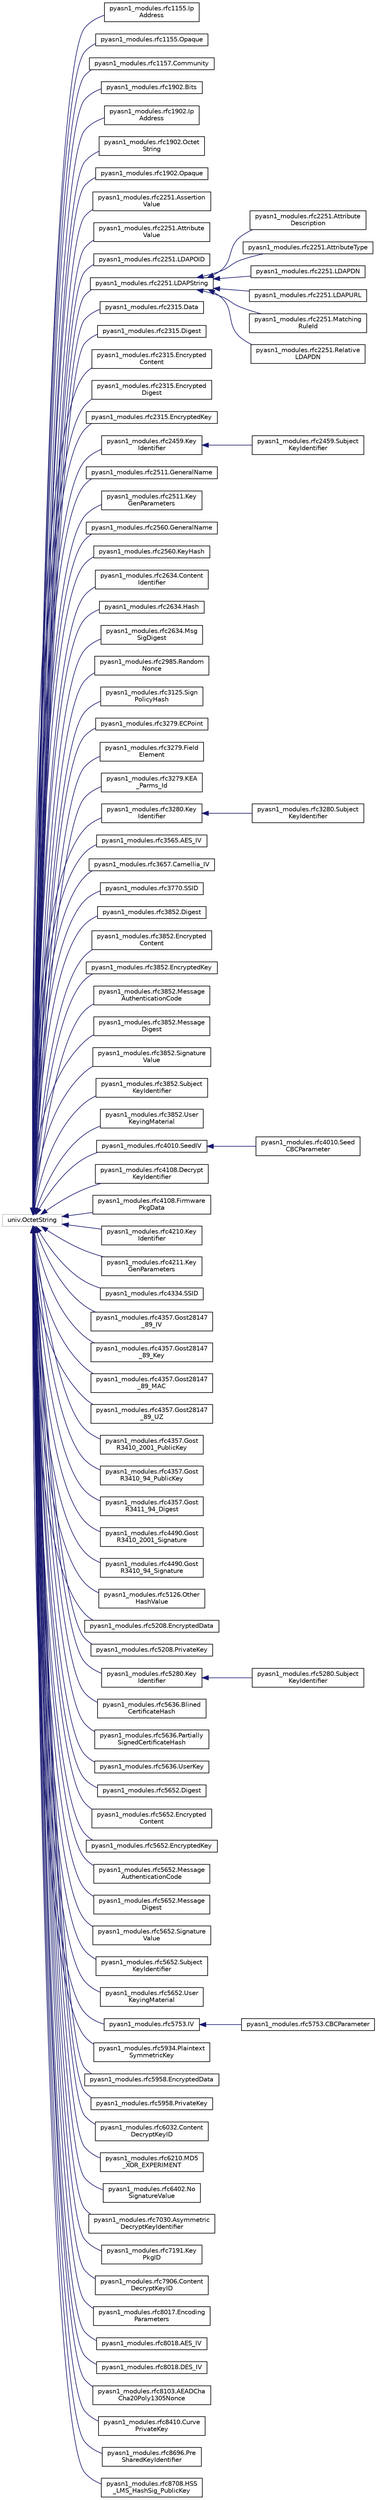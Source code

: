 digraph "Graphical Class Hierarchy"
{
 // LATEX_PDF_SIZE
  edge [fontname="Helvetica",fontsize="10",labelfontname="Helvetica",labelfontsize="10"];
  node [fontname="Helvetica",fontsize="10",shape=record];
  rankdir="LR";
  Node9954 [label="univ.OctetString",height=0.2,width=0.4,color="grey75", fillcolor="white", style="filled",tooltip=" "];
  Node9954 -> Node0 [dir="back",color="midnightblue",fontsize="10",style="solid",fontname="Helvetica"];
  Node0 [label="pyasn1_modules.rfc1155.Ip\lAddress",height=0.2,width=0.4,color="black", fillcolor="white", style="filled",URL="$classpyasn1__modules_1_1rfc1155_1_1IpAddress.html",tooltip=" "];
  Node9954 -> Node9956 [dir="back",color="midnightblue",fontsize="10",style="solid",fontname="Helvetica"];
  Node9956 [label="pyasn1_modules.rfc1155.Opaque",height=0.2,width=0.4,color="black", fillcolor="white", style="filled",URL="$classpyasn1__modules_1_1rfc1155_1_1Opaque.html",tooltip=" "];
  Node9954 -> Node9957 [dir="back",color="midnightblue",fontsize="10",style="solid",fontname="Helvetica"];
  Node9957 [label="pyasn1_modules.rfc1157.Community",height=0.2,width=0.4,color="black", fillcolor="white", style="filled",URL="$classpyasn1__modules_1_1rfc1157_1_1Community.html",tooltip=" "];
  Node9954 -> Node9958 [dir="back",color="midnightblue",fontsize="10",style="solid",fontname="Helvetica"];
  Node9958 [label="pyasn1_modules.rfc1902.Bits",height=0.2,width=0.4,color="black", fillcolor="white", style="filled",URL="$classpyasn1__modules_1_1rfc1902_1_1Bits.html",tooltip=" "];
  Node9954 -> Node9959 [dir="back",color="midnightblue",fontsize="10",style="solid",fontname="Helvetica"];
  Node9959 [label="pyasn1_modules.rfc1902.Ip\lAddress",height=0.2,width=0.4,color="black", fillcolor="white", style="filled",URL="$classpyasn1__modules_1_1rfc1902_1_1IpAddress.html",tooltip=" "];
  Node9954 -> Node9960 [dir="back",color="midnightblue",fontsize="10",style="solid",fontname="Helvetica"];
  Node9960 [label="pyasn1_modules.rfc1902.Octet\lString",height=0.2,width=0.4,color="black", fillcolor="white", style="filled",URL="$classpyasn1__modules_1_1rfc1902_1_1OctetString.html",tooltip=" "];
  Node9954 -> Node9961 [dir="back",color="midnightblue",fontsize="10",style="solid",fontname="Helvetica"];
  Node9961 [label="pyasn1_modules.rfc1902.Opaque",height=0.2,width=0.4,color="black", fillcolor="white", style="filled",URL="$classpyasn1__modules_1_1rfc1902_1_1Opaque.html",tooltip=" "];
  Node9954 -> Node9962 [dir="back",color="midnightblue",fontsize="10",style="solid",fontname="Helvetica"];
  Node9962 [label="pyasn1_modules.rfc2251.Assertion\lValue",height=0.2,width=0.4,color="black", fillcolor="white", style="filled",URL="$classpyasn1__modules_1_1rfc2251_1_1AssertionValue.html",tooltip=" "];
  Node9954 -> Node9963 [dir="back",color="midnightblue",fontsize="10",style="solid",fontname="Helvetica"];
  Node9963 [label="pyasn1_modules.rfc2251.Attribute\lValue",height=0.2,width=0.4,color="black", fillcolor="white", style="filled",URL="$classpyasn1__modules_1_1rfc2251_1_1AttributeValue.html",tooltip=" "];
  Node9954 -> Node9964 [dir="back",color="midnightblue",fontsize="10",style="solid",fontname="Helvetica"];
  Node9964 [label="pyasn1_modules.rfc2251.LDAPOID",height=0.2,width=0.4,color="black", fillcolor="white", style="filled",URL="$classpyasn1__modules_1_1rfc2251_1_1LDAPOID.html",tooltip=" "];
  Node9954 -> Node9965 [dir="back",color="midnightblue",fontsize="10",style="solid",fontname="Helvetica"];
  Node9965 [label="pyasn1_modules.rfc2251.LDAPString",height=0.2,width=0.4,color="black", fillcolor="white", style="filled",URL="$classpyasn1__modules_1_1rfc2251_1_1LDAPString.html",tooltip=" "];
  Node9965 -> Node9966 [dir="back",color="midnightblue",fontsize="10",style="solid",fontname="Helvetica"];
  Node9966 [label="pyasn1_modules.rfc2251.Attribute\lDescription",height=0.2,width=0.4,color="black", fillcolor="white", style="filled",URL="$classpyasn1__modules_1_1rfc2251_1_1AttributeDescription.html",tooltip=" "];
  Node9965 -> Node9967 [dir="back",color="midnightblue",fontsize="10",style="solid",fontname="Helvetica"];
  Node9967 [label="pyasn1_modules.rfc2251.AttributeType",height=0.2,width=0.4,color="black", fillcolor="white", style="filled",URL="$classpyasn1__modules_1_1rfc2251_1_1AttributeType.html",tooltip=" "];
  Node9965 -> Node9968 [dir="back",color="midnightblue",fontsize="10",style="solid",fontname="Helvetica"];
  Node9968 [label="pyasn1_modules.rfc2251.LDAPDN",height=0.2,width=0.4,color="black", fillcolor="white", style="filled",URL="$classpyasn1__modules_1_1rfc2251_1_1LDAPDN.html",tooltip=" "];
  Node9965 -> Node9969 [dir="back",color="midnightblue",fontsize="10",style="solid",fontname="Helvetica"];
  Node9969 [label="pyasn1_modules.rfc2251.LDAPURL",height=0.2,width=0.4,color="black", fillcolor="white", style="filled",URL="$classpyasn1__modules_1_1rfc2251_1_1LDAPURL.html",tooltip=" "];
  Node9965 -> Node9970 [dir="back",color="midnightblue",fontsize="10",style="solid",fontname="Helvetica"];
  Node9970 [label="pyasn1_modules.rfc2251.Matching\lRuleId",height=0.2,width=0.4,color="black", fillcolor="white", style="filled",URL="$classpyasn1__modules_1_1rfc2251_1_1MatchingRuleId.html",tooltip=" "];
  Node9965 -> Node9971 [dir="back",color="midnightblue",fontsize="10",style="solid",fontname="Helvetica"];
  Node9971 [label="pyasn1_modules.rfc2251.Relative\lLDAPDN",height=0.2,width=0.4,color="black", fillcolor="white", style="filled",URL="$classpyasn1__modules_1_1rfc2251_1_1RelativeLDAPDN.html",tooltip=" "];
  Node9954 -> Node9972 [dir="back",color="midnightblue",fontsize="10",style="solid",fontname="Helvetica"];
  Node9972 [label="pyasn1_modules.rfc2315.Data",height=0.2,width=0.4,color="black", fillcolor="white", style="filled",URL="$classpyasn1__modules_1_1rfc2315_1_1Data.html",tooltip=" "];
  Node9954 -> Node9973 [dir="back",color="midnightblue",fontsize="10",style="solid",fontname="Helvetica"];
  Node9973 [label="pyasn1_modules.rfc2315.Digest",height=0.2,width=0.4,color="black", fillcolor="white", style="filled",URL="$classpyasn1__modules_1_1rfc2315_1_1Digest.html",tooltip=" "];
  Node9954 -> Node9974 [dir="back",color="midnightblue",fontsize="10",style="solid",fontname="Helvetica"];
  Node9974 [label="pyasn1_modules.rfc2315.Encrypted\lContent",height=0.2,width=0.4,color="black", fillcolor="white", style="filled",URL="$classpyasn1__modules_1_1rfc2315_1_1EncryptedContent.html",tooltip=" "];
  Node9954 -> Node9975 [dir="back",color="midnightblue",fontsize="10",style="solid",fontname="Helvetica"];
  Node9975 [label="pyasn1_modules.rfc2315.Encrypted\lDigest",height=0.2,width=0.4,color="black", fillcolor="white", style="filled",URL="$classpyasn1__modules_1_1rfc2315_1_1EncryptedDigest.html",tooltip=" "];
  Node9954 -> Node9976 [dir="back",color="midnightblue",fontsize="10",style="solid",fontname="Helvetica"];
  Node9976 [label="pyasn1_modules.rfc2315.EncryptedKey",height=0.2,width=0.4,color="black", fillcolor="white", style="filled",URL="$classpyasn1__modules_1_1rfc2315_1_1EncryptedKey.html",tooltip=" "];
  Node9954 -> Node9977 [dir="back",color="midnightblue",fontsize="10",style="solid",fontname="Helvetica"];
  Node9977 [label="pyasn1_modules.rfc2459.Key\lIdentifier",height=0.2,width=0.4,color="black", fillcolor="white", style="filled",URL="$classpyasn1__modules_1_1rfc2459_1_1KeyIdentifier.html",tooltip=" "];
  Node9977 -> Node9978 [dir="back",color="midnightblue",fontsize="10",style="solid",fontname="Helvetica"];
  Node9978 [label="pyasn1_modules.rfc2459.Subject\lKeyIdentifier",height=0.2,width=0.4,color="black", fillcolor="white", style="filled",URL="$classpyasn1__modules_1_1rfc2459_1_1SubjectKeyIdentifier.html",tooltip=" "];
  Node9954 -> Node9979 [dir="back",color="midnightblue",fontsize="10",style="solid",fontname="Helvetica"];
  Node9979 [label="pyasn1_modules.rfc2511.GeneralName",height=0.2,width=0.4,color="black", fillcolor="white", style="filled",URL="$classpyasn1__modules_1_1rfc2511_1_1GeneralName.html",tooltip=" "];
  Node9954 -> Node9980 [dir="back",color="midnightblue",fontsize="10",style="solid",fontname="Helvetica"];
  Node9980 [label="pyasn1_modules.rfc2511.Key\lGenParameters",height=0.2,width=0.4,color="black", fillcolor="white", style="filled",URL="$classpyasn1__modules_1_1rfc2511_1_1KeyGenParameters.html",tooltip=" "];
  Node9954 -> Node9981 [dir="back",color="midnightblue",fontsize="10",style="solid",fontname="Helvetica"];
  Node9981 [label="pyasn1_modules.rfc2560.GeneralName",height=0.2,width=0.4,color="black", fillcolor="white", style="filled",URL="$classpyasn1__modules_1_1rfc2560_1_1GeneralName.html",tooltip=" "];
  Node9954 -> Node9982 [dir="back",color="midnightblue",fontsize="10",style="solid",fontname="Helvetica"];
  Node9982 [label="pyasn1_modules.rfc2560.KeyHash",height=0.2,width=0.4,color="black", fillcolor="white", style="filled",URL="$classpyasn1__modules_1_1rfc2560_1_1KeyHash.html",tooltip=" "];
  Node9954 -> Node9983 [dir="back",color="midnightblue",fontsize="10",style="solid",fontname="Helvetica"];
  Node9983 [label="pyasn1_modules.rfc2634.Content\lIdentifier",height=0.2,width=0.4,color="black", fillcolor="white", style="filled",URL="$classpyasn1__modules_1_1rfc2634_1_1ContentIdentifier.html",tooltip=" "];
  Node9954 -> Node9984 [dir="back",color="midnightblue",fontsize="10",style="solid",fontname="Helvetica"];
  Node9984 [label="pyasn1_modules.rfc2634.Hash",height=0.2,width=0.4,color="black", fillcolor="white", style="filled",URL="$classpyasn1__modules_1_1rfc2634_1_1Hash.html",tooltip=" "];
  Node9954 -> Node9985 [dir="back",color="midnightblue",fontsize="10",style="solid",fontname="Helvetica"];
  Node9985 [label="pyasn1_modules.rfc2634.Msg\lSigDigest",height=0.2,width=0.4,color="black", fillcolor="white", style="filled",URL="$classpyasn1__modules_1_1rfc2634_1_1MsgSigDigest.html",tooltip=" "];
  Node9954 -> Node9986 [dir="back",color="midnightblue",fontsize="10",style="solid",fontname="Helvetica"];
  Node9986 [label="pyasn1_modules.rfc2985.Random\lNonce",height=0.2,width=0.4,color="black", fillcolor="white", style="filled",URL="$classpyasn1__modules_1_1rfc2985_1_1RandomNonce.html",tooltip=" "];
  Node9954 -> Node9987 [dir="back",color="midnightblue",fontsize="10",style="solid",fontname="Helvetica"];
  Node9987 [label="pyasn1_modules.rfc3125.Sign\lPolicyHash",height=0.2,width=0.4,color="black", fillcolor="white", style="filled",URL="$classpyasn1__modules_1_1rfc3125_1_1SignPolicyHash.html",tooltip=" "];
  Node9954 -> Node9988 [dir="back",color="midnightblue",fontsize="10",style="solid",fontname="Helvetica"];
  Node9988 [label="pyasn1_modules.rfc3279.ECPoint",height=0.2,width=0.4,color="black", fillcolor="white", style="filled",URL="$classpyasn1__modules_1_1rfc3279_1_1ECPoint.html",tooltip=" "];
  Node9954 -> Node9989 [dir="back",color="midnightblue",fontsize="10",style="solid",fontname="Helvetica"];
  Node9989 [label="pyasn1_modules.rfc3279.Field\lElement",height=0.2,width=0.4,color="black", fillcolor="white", style="filled",URL="$classpyasn1__modules_1_1rfc3279_1_1FieldElement.html",tooltip=" "];
  Node9954 -> Node9990 [dir="back",color="midnightblue",fontsize="10",style="solid",fontname="Helvetica"];
  Node9990 [label="pyasn1_modules.rfc3279.KEA\l_Parms_Id",height=0.2,width=0.4,color="black", fillcolor="white", style="filled",URL="$classpyasn1__modules_1_1rfc3279_1_1KEA__Parms__Id.html",tooltip=" "];
  Node9954 -> Node9991 [dir="back",color="midnightblue",fontsize="10",style="solid",fontname="Helvetica"];
  Node9991 [label="pyasn1_modules.rfc3280.Key\lIdentifier",height=0.2,width=0.4,color="black", fillcolor="white", style="filled",URL="$classpyasn1__modules_1_1rfc3280_1_1KeyIdentifier.html",tooltip=" "];
  Node9991 -> Node9992 [dir="back",color="midnightblue",fontsize="10",style="solid",fontname="Helvetica"];
  Node9992 [label="pyasn1_modules.rfc3280.Subject\lKeyIdentifier",height=0.2,width=0.4,color="black", fillcolor="white", style="filled",URL="$classpyasn1__modules_1_1rfc3280_1_1SubjectKeyIdentifier.html",tooltip=" "];
  Node9954 -> Node9993 [dir="back",color="midnightblue",fontsize="10",style="solid",fontname="Helvetica"];
  Node9993 [label="pyasn1_modules.rfc3565.AES_IV",height=0.2,width=0.4,color="black", fillcolor="white", style="filled",URL="$classpyasn1__modules_1_1rfc3565_1_1AES__IV.html",tooltip=" "];
  Node9954 -> Node9994 [dir="back",color="midnightblue",fontsize="10",style="solid",fontname="Helvetica"];
  Node9994 [label="pyasn1_modules.rfc3657.Camellia_IV",height=0.2,width=0.4,color="black", fillcolor="white", style="filled",URL="$classpyasn1__modules_1_1rfc3657_1_1Camellia__IV.html",tooltip=" "];
  Node9954 -> Node9995 [dir="back",color="midnightblue",fontsize="10",style="solid",fontname="Helvetica"];
  Node9995 [label="pyasn1_modules.rfc3770.SSID",height=0.2,width=0.4,color="black", fillcolor="white", style="filled",URL="$classpyasn1__modules_1_1rfc3770_1_1SSID.html",tooltip=" "];
  Node9954 -> Node9996 [dir="back",color="midnightblue",fontsize="10",style="solid",fontname="Helvetica"];
  Node9996 [label="pyasn1_modules.rfc3852.Digest",height=0.2,width=0.4,color="black", fillcolor="white", style="filled",URL="$classpyasn1__modules_1_1rfc3852_1_1Digest.html",tooltip=" "];
  Node9954 -> Node9997 [dir="back",color="midnightblue",fontsize="10",style="solid",fontname="Helvetica"];
  Node9997 [label="pyasn1_modules.rfc3852.Encrypted\lContent",height=0.2,width=0.4,color="black", fillcolor="white", style="filled",URL="$classpyasn1__modules_1_1rfc3852_1_1EncryptedContent.html",tooltip=" "];
  Node9954 -> Node9998 [dir="back",color="midnightblue",fontsize="10",style="solid",fontname="Helvetica"];
  Node9998 [label="pyasn1_modules.rfc3852.EncryptedKey",height=0.2,width=0.4,color="black", fillcolor="white", style="filled",URL="$classpyasn1__modules_1_1rfc3852_1_1EncryptedKey.html",tooltip=" "];
  Node9954 -> Node9999 [dir="back",color="midnightblue",fontsize="10",style="solid",fontname="Helvetica"];
  Node9999 [label="pyasn1_modules.rfc3852.Message\lAuthenticationCode",height=0.2,width=0.4,color="black", fillcolor="white", style="filled",URL="$classpyasn1__modules_1_1rfc3852_1_1MessageAuthenticationCode.html",tooltip=" "];
  Node9954 -> Node10000 [dir="back",color="midnightblue",fontsize="10",style="solid",fontname="Helvetica"];
  Node10000 [label="pyasn1_modules.rfc3852.Message\lDigest",height=0.2,width=0.4,color="black", fillcolor="white", style="filled",URL="$classpyasn1__modules_1_1rfc3852_1_1MessageDigest.html",tooltip=" "];
  Node9954 -> Node10001 [dir="back",color="midnightblue",fontsize="10",style="solid",fontname="Helvetica"];
  Node10001 [label="pyasn1_modules.rfc3852.Signature\lValue",height=0.2,width=0.4,color="black", fillcolor="white", style="filled",URL="$classpyasn1__modules_1_1rfc3852_1_1SignatureValue.html",tooltip=" "];
  Node9954 -> Node10002 [dir="back",color="midnightblue",fontsize="10",style="solid",fontname="Helvetica"];
  Node10002 [label="pyasn1_modules.rfc3852.Subject\lKeyIdentifier",height=0.2,width=0.4,color="black", fillcolor="white", style="filled",URL="$classpyasn1__modules_1_1rfc3852_1_1SubjectKeyIdentifier.html",tooltip=" "];
  Node9954 -> Node10003 [dir="back",color="midnightblue",fontsize="10",style="solid",fontname="Helvetica"];
  Node10003 [label="pyasn1_modules.rfc3852.User\lKeyingMaterial",height=0.2,width=0.4,color="black", fillcolor="white", style="filled",URL="$classpyasn1__modules_1_1rfc3852_1_1UserKeyingMaterial.html",tooltip=" "];
  Node9954 -> Node10004 [dir="back",color="midnightblue",fontsize="10",style="solid",fontname="Helvetica"];
  Node10004 [label="pyasn1_modules.rfc4010.SeedIV",height=0.2,width=0.4,color="black", fillcolor="white", style="filled",URL="$classpyasn1__modules_1_1rfc4010_1_1SeedIV.html",tooltip=" "];
  Node10004 -> Node10005 [dir="back",color="midnightblue",fontsize="10",style="solid",fontname="Helvetica"];
  Node10005 [label="pyasn1_modules.rfc4010.Seed\lCBCParameter",height=0.2,width=0.4,color="black", fillcolor="white", style="filled",URL="$classpyasn1__modules_1_1rfc4010_1_1SeedCBCParameter.html",tooltip=" "];
  Node9954 -> Node10006 [dir="back",color="midnightblue",fontsize="10",style="solid",fontname="Helvetica"];
  Node10006 [label="pyasn1_modules.rfc4108.Decrypt\lKeyIdentifier",height=0.2,width=0.4,color="black", fillcolor="white", style="filled",URL="$classpyasn1__modules_1_1rfc4108_1_1DecryptKeyIdentifier.html",tooltip=" "];
  Node9954 -> Node10007 [dir="back",color="midnightblue",fontsize="10",style="solid",fontname="Helvetica"];
  Node10007 [label="pyasn1_modules.rfc4108.Firmware\lPkgData",height=0.2,width=0.4,color="black", fillcolor="white", style="filled",URL="$classpyasn1__modules_1_1rfc4108_1_1FirmwarePkgData.html",tooltip=" "];
  Node9954 -> Node10008 [dir="back",color="midnightblue",fontsize="10",style="solid",fontname="Helvetica"];
  Node10008 [label="pyasn1_modules.rfc4210.Key\lIdentifier",height=0.2,width=0.4,color="black", fillcolor="white", style="filled",URL="$classpyasn1__modules_1_1rfc4210_1_1KeyIdentifier.html",tooltip=" "];
  Node9954 -> Node10009 [dir="back",color="midnightblue",fontsize="10",style="solid",fontname="Helvetica"];
  Node10009 [label="pyasn1_modules.rfc4211.Key\lGenParameters",height=0.2,width=0.4,color="black", fillcolor="white", style="filled",URL="$classpyasn1__modules_1_1rfc4211_1_1KeyGenParameters.html",tooltip=" "];
  Node9954 -> Node10010 [dir="back",color="midnightblue",fontsize="10",style="solid",fontname="Helvetica"];
  Node10010 [label="pyasn1_modules.rfc4334.SSID",height=0.2,width=0.4,color="black", fillcolor="white", style="filled",URL="$classpyasn1__modules_1_1rfc4334_1_1SSID.html",tooltip=" "];
  Node9954 -> Node10011 [dir="back",color="midnightblue",fontsize="10",style="solid",fontname="Helvetica"];
  Node10011 [label="pyasn1_modules.rfc4357.Gost28147\l_89_IV",height=0.2,width=0.4,color="black", fillcolor="white", style="filled",URL="$classpyasn1__modules_1_1rfc4357_1_1Gost28147__89__IV.html",tooltip=" "];
  Node9954 -> Node10012 [dir="back",color="midnightblue",fontsize="10",style="solid",fontname="Helvetica"];
  Node10012 [label="pyasn1_modules.rfc4357.Gost28147\l_89_Key",height=0.2,width=0.4,color="black", fillcolor="white", style="filled",URL="$classpyasn1__modules_1_1rfc4357_1_1Gost28147__89__Key.html",tooltip=" "];
  Node9954 -> Node10013 [dir="back",color="midnightblue",fontsize="10",style="solid",fontname="Helvetica"];
  Node10013 [label="pyasn1_modules.rfc4357.Gost28147\l_89_MAC",height=0.2,width=0.4,color="black", fillcolor="white", style="filled",URL="$classpyasn1__modules_1_1rfc4357_1_1Gost28147__89__MAC.html",tooltip=" "];
  Node9954 -> Node10014 [dir="back",color="midnightblue",fontsize="10",style="solid",fontname="Helvetica"];
  Node10014 [label="pyasn1_modules.rfc4357.Gost28147\l_89_UZ",height=0.2,width=0.4,color="black", fillcolor="white", style="filled",URL="$classpyasn1__modules_1_1rfc4357_1_1Gost28147__89__UZ.html",tooltip=" "];
  Node9954 -> Node10015 [dir="back",color="midnightblue",fontsize="10",style="solid",fontname="Helvetica"];
  Node10015 [label="pyasn1_modules.rfc4357.Gost\lR3410_2001_PublicKey",height=0.2,width=0.4,color="black", fillcolor="white", style="filled",URL="$classpyasn1__modules_1_1rfc4357_1_1GostR3410__2001__PublicKey.html",tooltip=" "];
  Node9954 -> Node10016 [dir="back",color="midnightblue",fontsize="10",style="solid",fontname="Helvetica"];
  Node10016 [label="pyasn1_modules.rfc4357.Gost\lR3410_94_PublicKey",height=0.2,width=0.4,color="black", fillcolor="white", style="filled",URL="$classpyasn1__modules_1_1rfc4357_1_1GostR3410__94__PublicKey.html",tooltip=" "];
  Node9954 -> Node10017 [dir="back",color="midnightblue",fontsize="10",style="solid",fontname="Helvetica"];
  Node10017 [label="pyasn1_modules.rfc4357.Gost\lR3411_94_Digest",height=0.2,width=0.4,color="black", fillcolor="white", style="filled",URL="$classpyasn1__modules_1_1rfc4357_1_1GostR3411__94__Digest.html",tooltip=" "];
  Node9954 -> Node10018 [dir="back",color="midnightblue",fontsize="10",style="solid",fontname="Helvetica"];
  Node10018 [label="pyasn1_modules.rfc4490.Gost\lR3410_2001_Signature",height=0.2,width=0.4,color="black", fillcolor="white", style="filled",URL="$classpyasn1__modules_1_1rfc4490_1_1GostR3410__2001__Signature.html",tooltip=" "];
  Node9954 -> Node10019 [dir="back",color="midnightblue",fontsize="10",style="solid",fontname="Helvetica"];
  Node10019 [label="pyasn1_modules.rfc4490.Gost\lR3410_94_Signature",height=0.2,width=0.4,color="black", fillcolor="white", style="filled",URL="$classpyasn1__modules_1_1rfc4490_1_1GostR3410__94__Signature.html",tooltip=" "];
  Node9954 -> Node10020 [dir="back",color="midnightblue",fontsize="10",style="solid",fontname="Helvetica"];
  Node10020 [label="pyasn1_modules.rfc5126.Other\lHashValue",height=0.2,width=0.4,color="black", fillcolor="white", style="filled",URL="$classpyasn1__modules_1_1rfc5126_1_1OtherHashValue.html",tooltip=" "];
  Node9954 -> Node10021 [dir="back",color="midnightblue",fontsize="10",style="solid",fontname="Helvetica"];
  Node10021 [label="pyasn1_modules.rfc5208.EncryptedData",height=0.2,width=0.4,color="black", fillcolor="white", style="filled",URL="$classpyasn1__modules_1_1rfc5208_1_1EncryptedData.html",tooltip=" "];
  Node9954 -> Node10022 [dir="back",color="midnightblue",fontsize="10",style="solid",fontname="Helvetica"];
  Node10022 [label="pyasn1_modules.rfc5208.PrivateKey",height=0.2,width=0.4,color="black", fillcolor="white", style="filled",URL="$classpyasn1__modules_1_1rfc5208_1_1PrivateKey.html",tooltip=" "];
  Node9954 -> Node10023 [dir="back",color="midnightblue",fontsize="10",style="solid",fontname="Helvetica"];
  Node10023 [label="pyasn1_modules.rfc5280.Key\lIdentifier",height=0.2,width=0.4,color="black", fillcolor="white", style="filled",URL="$classpyasn1__modules_1_1rfc5280_1_1KeyIdentifier.html",tooltip=" "];
  Node10023 -> Node10024 [dir="back",color="midnightblue",fontsize="10",style="solid",fontname="Helvetica"];
  Node10024 [label="pyasn1_modules.rfc5280.Subject\lKeyIdentifier",height=0.2,width=0.4,color="black", fillcolor="white", style="filled",URL="$classpyasn1__modules_1_1rfc5280_1_1SubjectKeyIdentifier.html",tooltip=" "];
  Node9954 -> Node10025 [dir="back",color="midnightblue",fontsize="10",style="solid",fontname="Helvetica"];
  Node10025 [label="pyasn1_modules.rfc5636.Blined\lCertificateHash",height=0.2,width=0.4,color="black", fillcolor="white", style="filled",URL="$classpyasn1__modules_1_1rfc5636_1_1BlinedCertificateHash.html",tooltip=" "];
  Node9954 -> Node10026 [dir="back",color="midnightblue",fontsize="10",style="solid",fontname="Helvetica"];
  Node10026 [label="pyasn1_modules.rfc5636.Partially\lSignedCertificateHash",height=0.2,width=0.4,color="black", fillcolor="white", style="filled",URL="$classpyasn1__modules_1_1rfc5636_1_1PartiallySignedCertificateHash.html",tooltip=" "];
  Node9954 -> Node10027 [dir="back",color="midnightblue",fontsize="10",style="solid",fontname="Helvetica"];
  Node10027 [label="pyasn1_modules.rfc5636.UserKey",height=0.2,width=0.4,color="black", fillcolor="white", style="filled",URL="$classpyasn1__modules_1_1rfc5636_1_1UserKey.html",tooltip=" "];
  Node9954 -> Node10028 [dir="back",color="midnightblue",fontsize="10",style="solid",fontname="Helvetica"];
  Node10028 [label="pyasn1_modules.rfc5652.Digest",height=0.2,width=0.4,color="black", fillcolor="white", style="filled",URL="$classpyasn1__modules_1_1rfc5652_1_1Digest.html",tooltip=" "];
  Node9954 -> Node10029 [dir="back",color="midnightblue",fontsize="10",style="solid",fontname="Helvetica"];
  Node10029 [label="pyasn1_modules.rfc5652.Encrypted\lContent",height=0.2,width=0.4,color="black", fillcolor="white", style="filled",URL="$classpyasn1__modules_1_1rfc5652_1_1EncryptedContent.html",tooltip=" "];
  Node9954 -> Node10030 [dir="back",color="midnightblue",fontsize="10",style="solid",fontname="Helvetica"];
  Node10030 [label="pyasn1_modules.rfc5652.EncryptedKey",height=0.2,width=0.4,color="black", fillcolor="white", style="filled",URL="$classpyasn1__modules_1_1rfc5652_1_1EncryptedKey.html",tooltip=" "];
  Node9954 -> Node10031 [dir="back",color="midnightblue",fontsize="10",style="solid",fontname="Helvetica"];
  Node10031 [label="pyasn1_modules.rfc5652.Message\lAuthenticationCode",height=0.2,width=0.4,color="black", fillcolor="white", style="filled",URL="$classpyasn1__modules_1_1rfc5652_1_1MessageAuthenticationCode.html",tooltip=" "];
  Node9954 -> Node10032 [dir="back",color="midnightblue",fontsize="10",style="solid",fontname="Helvetica"];
  Node10032 [label="pyasn1_modules.rfc5652.Message\lDigest",height=0.2,width=0.4,color="black", fillcolor="white", style="filled",URL="$classpyasn1__modules_1_1rfc5652_1_1MessageDigest.html",tooltip=" "];
  Node9954 -> Node10033 [dir="back",color="midnightblue",fontsize="10",style="solid",fontname="Helvetica"];
  Node10033 [label="pyasn1_modules.rfc5652.Signature\lValue",height=0.2,width=0.4,color="black", fillcolor="white", style="filled",URL="$classpyasn1__modules_1_1rfc5652_1_1SignatureValue.html",tooltip=" "];
  Node9954 -> Node10034 [dir="back",color="midnightblue",fontsize="10",style="solid",fontname="Helvetica"];
  Node10034 [label="pyasn1_modules.rfc5652.Subject\lKeyIdentifier",height=0.2,width=0.4,color="black", fillcolor="white", style="filled",URL="$classpyasn1__modules_1_1rfc5652_1_1SubjectKeyIdentifier.html",tooltip=" "];
  Node9954 -> Node10035 [dir="back",color="midnightblue",fontsize="10",style="solid",fontname="Helvetica"];
  Node10035 [label="pyasn1_modules.rfc5652.User\lKeyingMaterial",height=0.2,width=0.4,color="black", fillcolor="white", style="filled",URL="$classpyasn1__modules_1_1rfc5652_1_1UserKeyingMaterial.html",tooltip=" "];
  Node9954 -> Node10036 [dir="back",color="midnightblue",fontsize="10",style="solid",fontname="Helvetica"];
  Node10036 [label="pyasn1_modules.rfc5753.IV",height=0.2,width=0.4,color="black", fillcolor="white", style="filled",URL="$classpyasn1__modules_1_1rfc5753_1_1IV.html",tooltip=" "];
  Node10036 -> Node10037 [dir="back",color="midnightblue",fontsize="10",style="solid",fontname="Helvetica"];
  Node10037 [label="pyasn1_modules.rfc5753.CBCParameter",height=0.2,width=0.4,color="black", fillcolor="white", style="filled",URL="$classpyasn1__modules_1_1rfc5753_1_1CBCParameter.html",tooltip=" "];
  Node9954 -> Node10038 [dir="back",color="midnightblue",fontsize="10",style="solid",fontname="Helvetica"];
  Node10038 [label="pyasn1_modules.rfc5934.Plaintext\lSymmetricKey",height=0.2,width=0.4,color="black", fillcolor="white", style="filled",URL="$classpyasn1__modules_1_1rfc5934_1_1PlaintextSymmetricKey.html",tooltip=" "];
  Node9954 -> Node10039 [dir="back",color="midnightblue",fontsize="10",style="solid",fontname="Helvetica"];
  Node10039 [label="pyasn1_modules.rfc5958.EncryptedData",height=0.2,width=0.4,color="black", fillcolor="white", style="filled",URL="$classpyasn1__modules_1_1rfc5958_1_1EncryptedData.html",tooltip=" "];
  Node9954 -> Node10040 [dir="back",color="midnightblue",fontsize="10",style="solid",fontname="Helvetica"];
  Node10040 [label="pyasn1_modules.rfc5958.PrivateKey",height=0.2,width=0.4,color="black", fillcolor="white", style="filled",URL="$classpyasn1__modules_1_1rfc5958_1_1PrivateKey.html",tooltip=" "];
  Node9954 -> Node10041 [dir="back",color="midnightblue",fontsize="10",style="solid",fontname="Helvetica"];
  Node10041 [label="pyasn1_modules.rfc6032.Content\lDecryptKeyID",height=0.2,width=0.4,color="black", fillcolor="white", style="filled",URL="$classpyasn1__modules_1_1rfc6032_1_1ContentDecryptKeyID.html",tooltip=" "];
  Node9954 -> Node10042 [dir="back",color="midnightblue",fontsize="10",style="solid",fontname="Helvetica"];
  Node10042 [label="pyasn1_modules.rfc6210.MD5\l_XOR_EXPERIMENT",height=0.2,width=0.4,color="black", fillcolor="white", style="filled",URL="$classpyasn1__modules_1_1rfc6210_1_1MD5__XOR__EXPERIMENT.html",tooltip=" "];
  Node9954 -> Node10043 [dir="back",color="midnightblue",fontsize="10",style="solid",fontname="Helvetica"];
  Node10043 [label="pyasn1_modules.rfc6402.No\lSignatureValue",height=0.2,width=0.4,color="black", fillcolor="white", style="filled",URL="$classpyasn1__modules_1_1rfc6402_1_1NoSignatureValue.html",tooltip=" "];
  Node9954 -> Node10044 [dir="back",color="midnightblue",fontsize="10",style="solid",fontname="Helvetica"];
  Node10044 [label="pyasn1_modules.rfc7030.Asymmetric\lDecryptKeyIdentifier",height=0.2,width=0.4,color="black", fillcolor="white", style="filled",URL="$classpyasn1__modules_1_1rfc7030_1_1AsymmetricDecryptKeyIdentifier.html",tooltip=" "];
  Node9954 -> Node10045 [dir="back",color="midnightblue",fontsize="10",style="solid",fontname="Helvetica"];
  Node10045 [label="pyasn1_modules.rfc7191.Key\lPkgID",height=0.2,width=0.4,color="black", fillcolor="white", style="filled",URL="$classpyasn1__modules_1_1rfc7191_1_1KeyPkgID.html",tooltip=" "];
  Node9954 -> Node10046 [dir="back",color="midnightblue",fontsize="10",style="solid",fontname="Helvetica"];
  Node10046 [label="pyasn1_modules.rfc7906.Content\lDecryptKeyID",height=0.2,width=0.4,color="black", fillcolor="white", style="filled",URL="$classpyasn1__modules_1_1rfc7906_1_1ContentDecryptKeyID.html",tooltip=" "];
  Node9954 -> Node10047 [dir="back",color="midnightblue",fontsize="10",style="solid",fontname="Helvetica"];
  Node10047 [label="pyasn1_modules.rfc8017.Encoding\lParameters",height=0.2,width=0.4,color="black", fillcolor="white", style="filled",URL="$classpyasn1__modules_1_1rfc8017_1_1EncodingParameters.html",tooltip=" "];
  Node9954 -> Node10048 [dir="back",color="midnightblue",fontsize="10",style="solid",fontname="Helvetica"];
  Node10048 [label="pyasn1_modules.rfc8018.AES_IV",height=0.2,width=0.4,color="black", fillcolor="white", style="filled",URL="$classpyasn1__modules_1_1rfc8018_1_1AES__IV.html",tooltip=" "];
  Node9954 -> Node10049 [dir="back",color="midnightblue",fontsize="10",style="solid",fontname="Helvetica"];
  Node10049 [label="pyasn1_modules.rfc8018.DES_IV",height=0.2,width=0.4,color="black", fillcolor="white", style="filled",URL="$classpyasn1__modules_1_1rfc8018_1_1DES__IV.html",tooltip=" "];
  Node9954 -> Node10050 [dir="back",color="midnightblue",fontsize="10",style="solid",fontname="Helvetica"];
  Node10050 [label="pyasn1_modules.rfc8103.AEADCha\lCha20Poly1305Nonce",height=0.2,width=0.4,color="black", fillcolor="white", style="filled",URL="$classpyasn1__modules_1_1rfc8103_1_1AEADChaCha20Poly1305Nonce.html",tooltip=" "];
  Node9954 -> Node10051 [dir="back",color="midnightblue",fontsize="10",style="solid",fontname="Helvetica"];
  Node10051 [label="pyasn1_modules.rfc8410.Curve\lPrivateKey",height=0.2,width=0.4,color="black", fillcolor="white", style="filled",URL="$classpyasn1__modules_1_1rfc8410_1_1CurvePrivateKey.html",tooltip=" "];
  Node9954 -> Node10052 [dir="back",color="midnightblue",fontsize="10",style="solid",fontname="Helvetica"];
  Node10052 [label="pyasn1_modules.rfc8696.Pre\lSharedKeyIdentifier",height=0.2,width=0.4,color="black", fillcolor="white", style="filled",URL="$classpyasn1__modules_1_1rfc8696_1_1PreSharedKeyIdentifier.html",tooltip=" "];
  Node9954 -> Node10053 [dir="back",color="midnightblue",fontsize="10",style="solid",fontname="Helvetica"];
  Node10053 [label="pyasn1_modules.rfc8708.HSS\l_LMS_HashSig_PublicKey",height=0.2,width=0.4,color="black", fillcolor="white", style="filled",URL="$classpyasn1__modules_1_1rfc8708_1_1HSS__LMS__HashSig__PublicKey.html",tooltip=" "];
}
